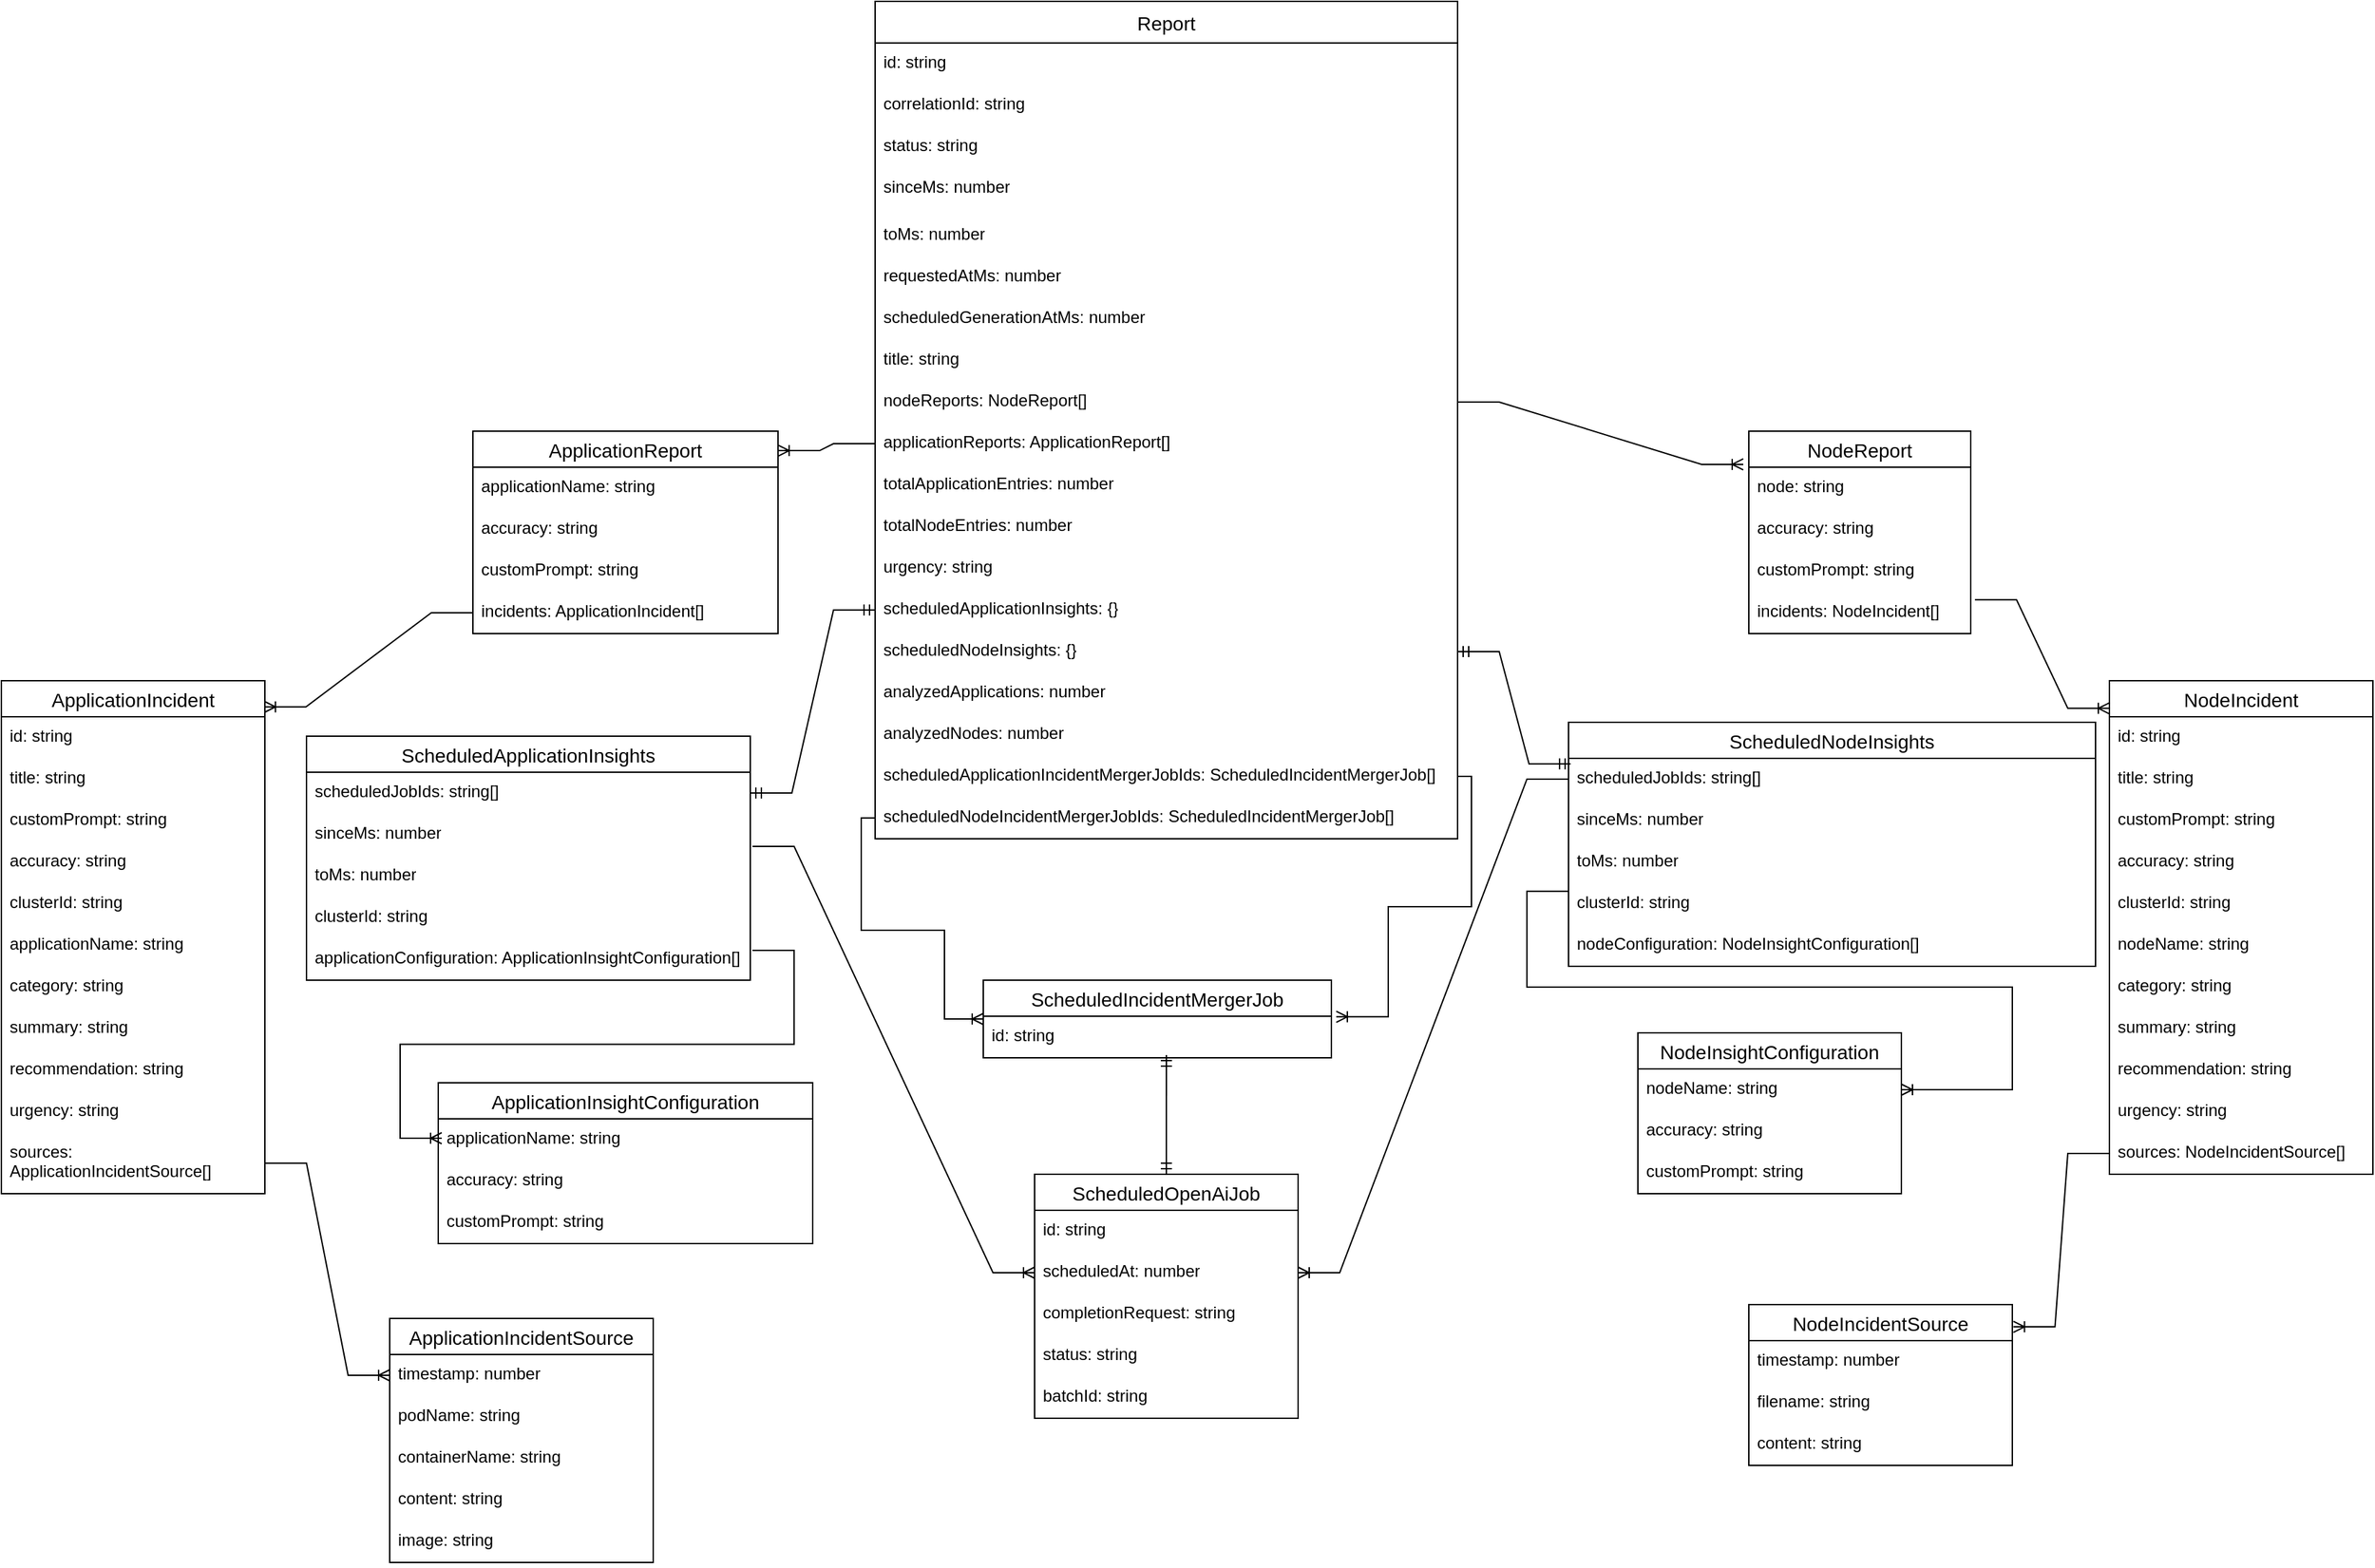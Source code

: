 <mxfile version="24.9.1">
  <diagram name="Strona-1" id="anAFnxs6NAeEIsrkDHFQ">
    <mxGraphModel dx="1490" dy="1566" grid="1" gridSize="10" guides="1" tooltips="1" connect="1" arrows="1" fold="1" page="1" pageScale="1" pageWidth="2339" pageHeight="3300" math="0" shadow="0">
      <root>
        <mxCell id="0" />
        <mxCell id="1" parent="0" />
        <mxCell id="Ig3IrDDyf_KYGwmNzcXG-1" value="Report" style="swimlane;fontStyle=0;childLayout=stackLayout;horizontal=1;startSize=30;horizontalStack=0;resizeParent=1;resizeParentMax=0;resizeLast=0;collapsible=1;marginBottom=0;align=center;fontSize=14;" vertex="1" parent="1">
          <mxGeometry x="840" y="330" width="420" height="604" as="geometry">
            <mxRectangle x="210" y="190" width="80" height="30" as="alternateBounds" />
          </mxGeometry>
        </mxCell>
        <mxCell id="Ig3IrDDyf_KYGwmNzcXG-95" value="id: string" style="text;strokeColor=none;fillColor=none;spacingLeft=4;spacingRight=4;overflow=hidden;rotatable=0;points=[[0,0.5],[1,0.5]];portConstraint=eastwest;fontSize=12;whiteSpace=wrap;html=1;" vertex="1" parent="Ig3IrDDyf_KYGwmNzcXG-1">
          <mxGeometry y="30" width="420" height="30" as="geometry" />
        </mxCell>
        <mxCell id="Ig3IrDDyf_KYGwmNzcXG-2" value="correlationId: string" style="text;strokeColor=none;fillColor=none;spacingLeft=4;spacingRight=4;overflow=hidden;rotatable=0;points=[[0,0.5],[1,0.5]];portConstraint=eastwest;fontSize=12;whiteSpace=wrap;html=1;" vertex="1" parent="Ig3IrDDyf_KYGwmNzcXG-1">
          <mxGeometry y="60" width="420" height="30" as="geometry" />
        </mxCell>
        <mxCell id="Ig3IrDDyf_KYGwmNzcXG-3" value="status: string" style="text;strokeColor=none;fillColor=none;spacingLeft=4;spacingRight=4;overflow=hidden;rotatable=0;points=[[0,0.5],[1,0.5]];portConstraint=eastwest;fontSize=12;whiteSpace=wrap;html=1;" vertex="1" parent="Ig3IrDDyf_KYGwmNzcXG-1">
          <mxGeometry y="90" width="420" height="30" as="geometry" />
        </mxCell>
        <mxCell id="Ig3IrDDyf_KYGwmNzcXG-4" value="sinceMs: number" style="text;strokeColor=none;fillColor=none;spacingLeft=4;spacingRight=4;overflow=hidden;rotatable=0;points=[[0,0.5],[1,0.5]];portConstraint=eastwest;fontSize=12;whiteSpace=wrap;html=1;" vertex="1" parent="Ig3IrDDyf_KYGwmNzcXG-1">
          <mxGeometry y="120" width="420" height="34" as="geometry" />
        </mxCell>
        <mxCell id="Ig3IrDDyf_KYGwmNzcXG-11" value="toMs: number" style="text;strokeColor=none;fillColor=none;spacingLeft=4;spacingRight=4;overflow=hidden;rotatable=0;points=[[0,0.5],[1,0.5]];portConstraint=eastwest;fontSize=12;whiteSpace=wrap;html=1;" vertex="1" parent="Ig3IrDDyf_KYGwmNzcXG-1">
          <mxGeometry y="154" width="420" height="30" as="geometry" />
        </mxCell>
        <mxCell id="Ig3IrDDyf_KYGwmNzcXG-12" value="requestedAtMs: number" style="text;strokeColor=none;fillColor=none;spacingLeft=4;spacingRight=4;overflow=hidden;rotatable=0;points=[[0,0.5],[1,0.5]];portConstraint=eastwest;fontSize=12;whiteSpace=wrap;html=1;" vertex="1" parent="Ig3IrDDyf_KYGwmNzcXG-1">
          <mxGeometry y="184" width="420" height="30" as="geometry" />
        </mxCell>
        <mxCell id="Ig3IrDDyf_KYGwmNzcXG-13" value="scheduledGenerationAtMs: number" style="text;strokeColor=none;fillColor=none;spacingLeft=4;spacingRight=4;overflow=hidden;rotatable=0;points=[[0,0.5],[1,0.5]];portConstraint=eastwest;fontSize=12;whiteSpace=wrap;html=1;" vertex="1" parent="Ig3IrDDyf_KYGwmNzcXG-1">
          <mxGeometry y="214" width="420" height="30" as="geometry" />
        </mxCell>
        <mxCell id="Ig3IrDDyf_KYGwmNzcXG-14" value="title: string" style="text;strokeColor=none;fillColor=none;spacingLeft=4;spacingRight=4;overflow=hidden;rotatable=0;points=[[0,0.5],[1,0.5]];portConstraint=eastwest;fontSize=12;whiteSpace=wrap;html=1;" vertex="1" parent="Ig3IrDDyf_KYGwmNzcXG-1">
          <mxGeometry y="244" width="420" height="30" as="geometry" />
        </mxCell>
        <mxCell id="Ig3IrDDyf_KYGwmNzcXG-15" value="nodeReports: NodeReport[]" style="text;strokeColor=none;fillColor=none;spacingLeft=4;spacingRight=4;overflow=hidden;rotatable=0;points=[[0,0.5],[1,0.5]];portConstraint=eastwest;fontSize=12;whiteSpace=wrap;html=1;" vertex="1" parent="Ig3IrDDyf_KYGwmNzcXG-1">
          <mxGeometry y="274" width="420" height="30" as="geometry" />
        </mxCell>
        <mxCell id="Ig3IrDDyf_KYGwmNzcXG-16" value="applicationReports: ApplicationReport[]" style="text;strokeColor=none;fillColor=none;spacingLeft=4;spacingRight=4;overflow=hidden;rotatable=0;points=[[0,0.5],[1,0.5]];portConstraint=eastwest;fontSize=12;whiteSpace=wrap;html=1;" vertex="1" parent="Ig3IrDDyf_KYGwmNzcXG-1">
          <mxGeometry y="304" width="420" height="30" as="geometry" />
        </mxCell>
        <mxCell id="Ig3IrDDyf_KYGwmNzcXG-17" value="totalApplicationEntries: number" style="text;strokeColor=none;fillColor=none;spacingLeft=4;spacingRight=4;overflow=hidden;rotatable=0;points=[[0,0.5],[1,0.5]];portConstraint=eastwest;fontSize=12;whiteSpace=wrap;html=1;" vertex="1" parent="Ig3IrDDyf_KYGwmNzcXG-1">
          <mxGeometry y="334" width="420" height="30" as="geometry" />
        </mxCell>
        <mxCell id="Ig3IrDDyf_KYGwmNzcXG-18" value="totalNodeEntries: number" style="text;strokeColor=none;fillColor=none;spacingLeft=4;spacingRight=4;overflow=hidden;rotatable=0;points=[[0,0.5],[1,0.5]];portConstraint=eastwest;fontSize=12;whiteSpace=wrap;html=1;" vertex="1" parent="Ig3IrDDyf_KYGwmNzcXG-1">
          <mxGeometry y="364" width="420" height="30" as="geometry" />
        </mxCell>
        <mxCell id="Ig3IrDDyf_KYGwmNzcXG-19" value="urgency: string" style="text;strokeColor=none;fillColor=none;spacingLeft=4;spacingRight=4;overflow=hidden;rotatable=0;points=[[0,0.5],[1,0.5]];portConstraint=eastwest;fontSize=12;whiteSpace=wrap;html=1;" vertex="1" parent="Ig3IrDDyf_KYGwmNzcXG-1">
          <mxGeometry y="394" width="420" height="30" as="geometry" />
        </mxCell>
        <mxCell id="Ig3IrDDyf_KYGwmNzcXG-20" value="scheduledApplicationInsights: {}" style="text;strokeColor=none;fillColor=none;spacingLeft=4;spacingRight=4;overflow=hidden;rotatable=0;points=[[0,0.5],[1,0.5]];portConstraint=eastwest;fontSize=12;whiteSpace=wrap;html=1;" vertex="1" parent="Ig3IrDDyf_KYGwmNzcXG-1">
          <mxGeometry y="424" width="420" height="30" as="geometry" />
        </mxCell>
        <mxCell id="Ig3IrDDyf_KYGwmNzcXG-21" value="scheduledNodeInsights: {}" style="text;strokeColor=none;fillColor=none;spacingLeft=4;spacingRight=4;overflow=hidden;rotatable=0;points=[[0,0.5],[1,0.5]];portConstraint=eastwest;fontSize=12;whiteSpace=wrap;html=1;" vertex="1" parent="Ig3IrDDyf_KYGwmNzcXG-1">
          <mxGeometry y="454" width="420" height="30" as="geometry" />
        </mxCell>
        <mxCell id="Ig3IrDDyf_KYGwmNzcXG-22" value="analyzedApplications: number" style="text;strokeColor=none;fillColor=none;spacingLeft=4;spacingRight=4;overflow=hidden;rotatable=0;points=[[0,0.5],[1,0.5]];portConstraint=eastwest;fontSize=12;whiteSpace=wrap;html=1;" vertex="1" parent="Ig3IrDDyf_KYGwmNzcXG-1">
          <mxGeometry y="484" width="420" height="30" as="geometry" />
        </mxCell>
        <mxCell id="Ig3IrDDyf_KYGwmNzcXG-23" value="analyzedNodes: number" style="text;strokeColor=none;fillColor=none;spacingLeft=4;spacingRight=4;overflow=hidden;rotatable=0;points=[[0,0.5],[1,0.5]];portConstraint=eastwest;fontSize=12;whiteSpace=wrap;html=1;" vertex="1" parent="Ig3IrDDyf_KYGwmNzcXG-1">
          <mxGeometry y="514" width="420" height="30" as="geometry" />
        </mxCell>
        <mxCell id="Ig3IrDDyf_KYGwmNzcXG-24" value="scheduledApplicationIncidentMergerJobIds: ScheduledIncidentMergerJob[]" style="text;strokeColor=none;fillColor=none;spacingLeft=4;spacingRight=4;overflow=hidden;rotatable=0;points=[[0,0.5],[1,0.5]];portConstraint=eastwest;fontSize=12;whiteSpace=wrap;html=1;" vertex="1" parent="Ig3IrDDyf_KYGwmNzcXG-1">
          <mxGeometry y="544" width="420" height="30" as="geometry" />
        </mxCell>
        <mxCell id="Ig3IrDDyf_KYGwmNzcXG-25" value="scheduledNodeIncidentMergerJobIds: ScheduledIncidentMergerJob[]" style="text;strokeColor=none;fillColor=none;spacingLeft=4;spacingRight=4;overflow=hidden;rotatable=0;points=[[0,0.5],[1,0.5]];portConstraint=eastwest;fontSize=12;whiteSpace=wrap;html=1;" vertex="1" parent="Ig3IrDDyf_KYGwmNzcXG-1">
          <mxGeometry y="574" width="420" height="30" as="geometry" />
        </mxCell>
        <mxCell id="Ig3IrDDyf_KYGwmNzcXG-5" value="NodeReport" style="swimlane;fontStyle=0;childLayout=stackLayout;horizontal=1;startSize=26;horizontalStack=0;resizeParent=1;resizeParentMax=0;resizeLast=0;collapsible=1;marginBottom=0;align=center;fontSize=14;" vertex="1" parent="1">
          <mxGeometry x="1470" y="640" width="160" height="146" as="geometry" />
        </mxCell>
        <mxCell id="Ig3IrDDyf_KYGwmNzcXG-6" value="node: string" style="text;strokeColor=none;fillColor=none;spacingLeft=4;spacingRight=4;overflow=hidden;rotatable=0;points=[[0,0.5],[1,0.5]];portConstraint=eastwest;fontSize=12;whiteSpace=wrap;html=1;" vertex="1" parent="Ig3IrDDyf_KYGwmNzcXG-5">
          <mxGeometry y="26" width="160" height="30" as="geometry" />
        </mxCell>
        <mxCell id="Ig3IrDDyf_KYGwmNzcXG-7" value="accuracy: string" style="text;strokeColor=none;fillColor=none;spacingLeft=4;spacingRight=4;overflow=hidden;rotatable=0;points=[[0,0.5],[1,0.5]];portConstraint=eastwest;fontSize=12;whiteSpace=wrap;html=1;" vertex="1" parent="Ig3IrDDyf_KYGwmNzcXG-5">
          <mxGeometry y="56" width="160" height="30" as="geometry" />
        </mxCell>
        <mxCell id="Ig3IrDDyf_KYGwmNzcXG-8" value="customPrompt: string" style="text;strokeColor=none;fillColor=none;spacingLeft=4;spacingRight=4;overflow=hidden;rotatable=0;points=[[0,0.5],[1,0.5]];portConstraint=eastwest;fontSize=12;whiteSpace=wrap;html=1;" vertex="1" parent="Ig3IrDDyf_KYGwmNzcXG-5">
          <mxGeometry y="86" width="160" height="30" as="geometry" />
        </mxCell>
        <mxCell id="Ig3IrDDyf_KYGwmNzcXG-30" value="incidents: NodeIncident[]" style="text;strokeColor=none;fillColor=none;spacingLeft=4;spacingRight=4;overflow=hidden;rotatable=0;points=[[0,0.5],[1,0.5]];portConstraint=eastwest;fontSize=12;whiteSpace=wrap;html=1;" vertex="1" parent="Ig3IrDDyf_KYGwmNzcXG-5">
          <mxGeometry y="116" width="160" height="30" as="geometry" />
        </mxCell>
        <mxCell id="Ig3IrDDyf_KYGwmNzcXG-31" value="ApplicationReport" style="swimlane;fontStyle=0;childLayout=stackLayout;horizontal=1;startSize=26;horizontalStack=0;resizeParent=1;resizeParentMax=0;resizeLast=0;collapsible=1;marginBottom=0;align=center;fontSize=14;" vertex="1" parent="1">
          <mxGeometry x="550" y="640" width="220" height="146" as="geometry" />
        </mxCell>
        <mxCell id="Ig3IrDDyf_KYGwmNzcXG-32" value="applicationName: string" style="text;strokeColor=none;fillColor=none;spacingLeft=4;spacingRight=4;overflow=hidden;rotatable=0;points=[[0,0.5],[1,0.5]];portConstraint=eastwest;fontSize=12;whiteSpace=wrap;html=1;" vertex="1" parent="Ig3IrDDyf_KYGwmNzcXG-31">
          <mxGeometry y="26" width="220" height="30" as="geometry" />
        </mxCell>
        <mxCell id="Ig3IrDDyf_KYGwmNzcXG-33" value="accuracy: string" style="text;strokeColor=none;fillColor=none;spacingLeft=4;spacingRight=4;overflow=hidden;rotatable=0;points=[[0,0.5],[1,0.5]];portConstraint=eastwest;fontSize=12;whiteSpace=wrap;html=1;" vertex="1" parent="Ig3IrDDyf_KYGwmNzcXG-31">
          <mxGeometry y="56" width="220" height="30" as="geometry" />
        </mxCell>
        <mxCell id="Ig3IrDDyf_KYGwmNzcXG-34" value="customPrompt: string" style="text;strokeColor=none;fillColor=none;spacingLeft=4;spacingRight=4;overflow=hidden;rotatable=0;points=[[0,0.5],[1,0.5]];portConstraint=eastwest;fontSize=12;whiteSpace=wrap;html=1;" vertex="1" parent="Ig3IrDDyf_KYGwmNzcXG-31">
          <mxGeometry y="86" width="220" height="30" as="geometry" />
        </mxCell>
        <mxCell id="Ig3IrDDyf_KYGwmNzcXG-35" value="incidents: ApplicationIncident[]" style="text;strokeColor=none;fillColor=none;spacingLeft=4;spacingRight=4;overflow=hidden;rotatable=0;points=[[0,0.5],[1,0.5]];portConstraint=eastwest;fontSize=12;whiteSpace=wrap;html=1;" vertex="1" parent="Ig3IrDDyf_KYGwmNzcXG-31">
          <mxGeometry y="116" width="220" height="30" as="geometry" />
        </mxCell>
        <mxCell id="Ig3IrDDyf_KYGwmNzcXG-36" value="NodeIncident" style="swimlane;fontStyle=0;childLayout=stackLayout;horizontal=1;startSize=26;horizontalStack=0;resizeParent=1;resizeParentMax=0;resizeLast=0;collapsible=1;marginBottom=0;align=center;fontSize=14;" vertex="1" parent="1">
          <mxGeometry x="1730" y="820" width="190" height="356" as="geometry" />
        </mxCell>
        <mxCell id="Ig3IrDDyf_KYGwmNzcXG-37" value="id: string" style="text;strokeColor=none;fillColor=none;spacingLeft=4;spacingRight=4;overflow=hidden;rotatable=0;points=[[0,0.5],[1,0.5]];portConstraint=eastwest;fontSize=12;whiteSpace=wrap;html=1;" vertex="1" parent="Ig3IrDDyf_KYGwmNzcXG-36">
          <mxGeometry y="26" width="190" height="30" as="geometry" />
        </mxCell>
        <mxCell id="Ig3IrDDyf_KYGwmNzcXG-38" value="title: string" style="text;strokeColor=none;fillColor=none;spacingLeft=4;spacingRight=4;overflow=hidden;rotatable=0;points=[[0,0.5],[1,0.5]];portConstraint=eastwest;fontSize=12;whiteSpace=wrap;html=1;" vertex="1" parent="Ig3IrDDyf_KYGwmNzcXG-36">
          <mxGeometry y="56" width="190" height="30" as="geometry" />
        </mxCell>
        <mxCell id="Ig3IrDDyf_KYGwmNzcXG-39" value="customPrompt: string" style="text;strokeColor=none;fillColor=none;spacingLeft=4;spacingRight=4;overflow=hidden;rotatable=0;points=[[0,0.5],[1,0.5]];portConstraint=eastwest;fontSize=12;whiteSpace=wrap;html=1;" vertex="1" parent="Ig3IrDDyf_KYGwmNzcXG-36">
          <mxGeometry y="86" width="190" height="30" as="geometry" />
        </mxCell>
        <mxCell id="Ig3IrDDyf_KYGwmNzcXG-40" value="accuracy: string" style="text;strokeColor=none;fillColor=none;spacingLeft=4;spacingRight=4;overflow=hidden;rotatable=0;points=[[0,0.5],[1,0.5]];portConstraint=eastwest;fontSize=12;whiteSpace=wrap;html=1;" vertex="1" parent="Ig3IrDDyf_KYGwmNzcXG-36">
          <mxGeometry y="116" width="190" height="30" as="geometry" />
        </mxCell>
        <mxCell id="Ig3IrDDyf_KYGwmNzcXG-41" value="clusterId: string" style="text;strokeColor=none;fillColor=none;spacingLeft=4;spacingRight=4;overflow=hidden;rotatable=0;points=[[0,0.5],[1,0.5]];portConstraint=eastwest;fontSize=12;whiteSpace=wrap;html=1;" vertex="1" parent="Ig3IrDDyf_KYGwmNzcXG-36">
          <mxGeometry y="146" width="190" height="30" as="geometry" />
        </mxCell>
        <mxCell id="Ig3IrDDyf_KYGwmNzcXG-42" value="nodeName: string" style="text;strokeColor=none;fillColor=none;spacingLeft=4;spacingRight=4;overflow=hidden;rotatable=0;points=[[0,0.5],[1,0.5]];portConstraint=eastwest;fontSize=12;whiteSpace=wrap;html=1;" vertex="1" parent="Ig3IrDDyf_KYGwmNzcXG-36">
          <mxGeometry y="176" width="190" height="30" as="geometry" />
        </mxCell>
        <mxCell id="Ig3IrDDyf_KYGwmNzcXG-43" value="category: string" style="text;strokeColor=none;fillColor=none;spacingLeft=4;spacingRight=4;overflow=hidden;rotatable=0;points=[[0,0.5],[1,0.5]];portConstraint=eastwest;fontSize=12;whiteSpace=wrap;html=1;" vertex="1" parent="Ig3IrDDyf_KYGwmNzcXG-36">
          <mxGeometry y="206" width="190" height="30" as="geometry" />
        </mxCell>
        <mxCell id="Ig3IrDDyf_KYGwmNzcXG-44" value="summary: string" style="text;strokeColor=none;fillColor=none;spacingLeft=4;spacingRight=4;overflow=hidden;rotatable=0;points=[[0,0.5],[1,0.5]];portConstraint=eastwest;fontSize=12;whiteSpace=wrap;html=1;" vertex="1" parent="Ig3IrDDyf_KYGwmNzcXG-36">
          <mxGeometry y="236" width="190" height="30" as="geometry" />
        </mxCell>
        <mxCell id="Ig3IrDDyf_KYGwmNzcXG-45" value="recommendation: string" style="text;strokeColor=none;fillColor=none;spacingLeft=4;spacingRight=4;overflow=hidden;rotatable=0;points=[[0,0.5],[1,0.5]];portConstraint=eastwest;fontSize=12;whiteSpace=wrap;html=1;" vertex="1" parent="Ig3IrDDyf_KYGwmNzcXG-36">
          <mxGeometry y="266" width="190" height="30" as="geometry" />
        </mxCell>
        <mxCell id="Ig3IrDDyf_KYGwmNzcXG-46" value="urgency: string" style="text;strokeColor=none;fillColor=none;spacingLeft=4;spacingRight=4;overflow=hidden;rotatable=0;points=[[0,0.5],[1,0.5]];portConstraint=eastwest;fontSize=12;whiteSpace=wrap;html=1;" vertex="1" parent="Ig3IrDDyf_KYGwmNzcXG-36">
          <mxGeometry y="296" width="190" height="30" as="geometry" />
        </mxCell>
        <mxCell id="Ig3IrDDyf_KYGwmNzcXG-47" value="sources: NodeIncidentSource[]" style="text;strokeColor=none;fillColor=none;spacingLeft=4;spacingRight=4;overflow=hidden;rotatable=0;points=[[0,0.5],[1,0.5]];portConstraint=eastwest;fontSize=12;whiteSpace=wrap;html=1;" vertex="1" parent="Ig3IrDDyf_KYGwmNzcXG-36">
          <mxGeometry y="326" width="190" height="30" as="geometry" />
        </mxCell>
        <mxCell id="Ig3IrDDyf_KYGwmNzcXG-48" value="ApplicationIncident" style="swimlane;fontStyle=0;childLayout=stackLayout;horizontal=1;startSize=26;horizontalStack=0;resizeParent=1;resizeParentMax=0;resizeLast=0;collapsible=1;marginBottom=0;align=center;fontSize=14;" vertex="1" parent="1">
          <mxGeometry x="210" y="820" width="190" height="370" as="geometry" />
        </mxCell>
        <mxCell id="Ig3IrDDyf_KYGwmNzcXG-49" value="id: string" style="text;strokeColor=none;fillColor=none;spacingLeft=4;spacingRight=4;overflow=hidden;rotatable=0;points=[[0,0.5],[1,0.5]];portConstraint=eastwest;fontSize=12;whiteSpace=wrap;html=1;" vertex="1" parent="Ig3IrDDyf_KYGwmNzcXG-48">
          <mxGeometry y="26" width="190" height="30" as="geometry" />
        </mxCell>
        <mxCell id="Ig3IrDDyf_KYGwmNzcXG-50" value="title: string" style="text;strokeColor=none;fillColor=none;spacingLeft=4;spacingRight=4;overflow=hidden;rotatable=0;points=[[0,0.5],[1,0.5]];portConstraint=eastwest;fontSize=12;whiteSpace=wrap;html=1;" vertex="1" parent="Ig3IrDDyf_KYGwmNzcXG-48">
          <mxGeometry y="56" width="190" height="30" as="geometry" />
        </mxCell>
        <mxCell id="Ig3IrDDyf_KYGwmNzcXG-51" value="customPrompt: string" style="text;strokeColor=none;fillColor=none;spacingLeft=4;spacingRight=4;overflow=hidden;rotatable=0;points=[[0,0.5],[1,0.5]];portConstraint=eastwest;fontSize=12;whiteSpace=wrap;html=1;" vertex="1" parent="Ig3IrDDyf_KYGwmNzcXG-48">
          <mxGeometry y="86" width="190" height="30" as="geometry" />
        </mxCell>
        <mxCell id="Ig3IrDDyf_KYGwmNzcXG-52" value="accuracy: string" style="text;strokeColor=none;fillColor=none;spacingLeft=4;spacingRight=4;overflow=hidden;rotatable=0;points=[[0,0.5],[1,0.5]];portConstraint=eastwest;fontSize=12;whiteSpace=wrap;html=1;" vertex="1" parent="Ig3IrDDyf_KYGwmNzcXG-48">
          <mxGeometry y="116" width="190" height="30" as="geometry" />
        </mxCell>
        <mxCell id="Ig3IrDDyf_KYGwmNzcXG-53" value="clusterId: string" style="text;strokeColor=none;fillColor=none;spacingLeft=4;spacingRight=4;overflow=hidden;rotatable=0;points=[[0,0.5],[1,0.5]];portConstraint=eastwest;fontSize=12;whiteSpace=wrap;html=1;" vertex="1" parent="Ig3IrDDyf_KYGwmNzcXG-48">
          <mxGeometry y="146" width="190" height="30" as="geometry" />
        </mxCell>
        <mxCell id="Ig3IrDDyf_KYGwmNzcXG-54" value="applicationName: string" style="text;strokeColor=none;fillColor=none;spacingLeft=4;spacingRight=4;overflow=hidden;rotatable=0;points=[[0,0.5],[1,0.5]];portConstraint=eastwest;fontSize=12;whiteSpace=wrap;html=1;" vertex="1" parent="Ig3IrDDyf_KYGwmNzcXG-48">
          <mxGeometry y="176" width="190" height="30" as="geometry" />
        </mxCell>
        <mxCell id="Ig3IrDDyf_KYGwmNzcXG-55" value="category: string" style="text;strokeColor=none;fillColor=none;spacingLeft=4;spacingRight=4;overflow=hidden;rotatable=0;points=[[0,0.5],[1,0.5]];portConstraint=eastwest;fontSize=12;whiteSpace=wrap;html=1;" vertex="1" parent="Ig3IrDDyf_KYGwmNzcXG-48">
          <mxGeometry y="206" width="190" height="30" as="geometry" />
        </mxCell>
        <mxCell id="Ig3IrDDyf_KYGwmNzcXG-56" value="summary: string" style="text;strokeColor=none;fillColor=none;spacingLeft=4;spacingRight=4;overflow=hidden;rotatable=0;points=[[0,0.5],[1,0.5]];portConstraint=eastwest;fontSize=12;whiteSpace=wrap;html=1;" vertex="1" parent="Ig3IrDDyf_KYGwmNzcXG-48">
          <mxGeometry y="236" width="190" height="30" as="geometry" />
        </mxCell>
        <mxCell id="Ig3IrDDyf_KYGwmNzcXG-57" value="recommendation: string" style="text;strokeColor=none;fillColor=none;spacingLeft=4;spacingRight=4;overflow=hidden;rotatable=0;points=[[0,0.5],[1,0.5]];portConstraint=eastwest;fontSize=12;whiteSpace=wrap;html=1;" vertex="1" parent="Ig3IrDDyf_KYGwmNzcXG-48">
          <mxGeometry y="266" width="190" height="30" as="geometry" />
        </mxCell>
        <mxCell id="Ig3IrDDyf_KYGwmNzcXG-58" value="urgency: string" style="text;strokeColor=none;fillColor=none;spacingLeft=4;spacingRight=4;overflow=hidden;rotatable=0;points=[[0,0.5],[1,0.5]];portConstraint=eastwest;fontSize=12;whiteSpace=wrap;html=1;" vertex="1" parent="Ig3IrDDyf_KYGwmNzcXG-48">
          <mxGeometry y="296" width="190" height="30" as="geometry" />
        </mxCell>
        <mxCell id="Ig3IrDDyf_KYGwmNzcXG-59" value="sources: ApplicationIncidentSource[]" style="text;strokeColor=none;fillColor=none;spacingLeft=4;spacingRight=4;overflow=hidden;rotatable=0;points=[[0,0.5],[1,0.5]];portConstraint=eastwest;fontSize=12;whiteSpace=wrap;html=1;" vertex="1" parent="Ig3IrDDyf_KYGwmNzcXG-48">
          <mxGeometry y="326" width="190" height="44" as="geometry" />
        </mxCell>
        <mxCell id="Ig3IrDDyf_KYGwmNzcXG-60" value="ApplicationIncidentSource" style="swimlane;fontStyle=0;childLayout=stackLayout;horizontal=1;startSize=26;horizontalStack=0;resizeParent=1;resizeParentMax=0;resizeLast=0;collapsible=1;marginBottom=0;align=center;fontSize=14;" vertex="1" parent="1">
          <mxGeometry x="490" y="1280" width="190" height="176" as="geometry" />
        </mxCell>
        <mxCell id="Ig3IrDDyf_KYGwmNzcXG-61" value="timestamp: number" style="text;strokeColor=none;fillColor=none;spacingLeft=4;spacingRight=4;overflow=hidden;rotatable=0;points=[[0,0.5],[1,0.5]];portConstraint=eastwest;fontSize=12;whiteSpace=wrap;html=1;" vertex="1" parent="Ig3IrDDyf_KYGwmNzcXG-60">
          <mxGeometry y="26" width="190" height="30" as="geometry" />
        </mxCell>
        <mxCell id="Ig3IrDDyf_KYGwmNzcXG-62" value="podName: string" style="text;strokeColor=none;fillColor=none;spacingLeft=4;spacingRight=4;overflow=hidden;rotatable=0;points=[[0,0.5],[1,0.5]];portConstraint=eastwest;fontSize=12;whiteSpace=wrap;html=1;" vertex="1" parent="Ig3IrDDyf_KYGwmNzcXG-60">
          <mxGeometry y="56" width="190" height="30" as="geometry" />
        </mxCell>
        <mxCell id="Ig3IrDDyf_KYGwmNzcXG-63" value="containerName: string" style="text;strokeColor=none;fillColor=none;spacingLeft=4;spacingRight=4;overflow=hidden;rotatable=0;points=[[0,0.5],[1,0.5]];portConstraint=eastwest;fontSize=12;whiteSpace=wrap;html=1;" vertex="1" parent="Ig3IrDDyf_KYGwmNzcXG-60">
          <mxGeometry y="86" width="190" height="30" as="geometry" />
        </mxCell>
        <mxCell id="Ig3IrDDyf_KYGwmNzcXG-65" value="content: string" style="text;strokeColor=none;fillColor=none;spacingLeft=4;spacingRight=4;overflow=hidden;rotatable=0;points=[[0,0.5],[1,0.5]];portConstraint=eastwest;fontSize=12;whiteSpace=wrap;html=1;" vertex="1" parent="Ig3IrDDyf_KYGwmNzcXG-60">
          <mxGeometry y="116" width="190" height="30" as="geometry" />
        </mxCell>
        <mxCell id="Ig3IrDDyf_KYGwmNzcXG-64" value="image: string" style="text;strokeColor=none;fillColor=none;spacingLeft=4;spacingRight=4;overflow=hidden;rotatable=0;points=[[0,0.5],[1,0.5]];portConstraint=eastwest;fontSize=12;whiteSpace=wrap;html=1;" vertex="1" parent="Ig3IrDDyf_KYGwmNzcXG-60">
          <mxGeometry y="146" width="190" height="30" as="geometry" />
        </mxCell>
        <mxCell id="Ig3IrDDyf_KYGwmNzcXG-66" value="NodeIncidentSource" style="swimlane;fontStyle=0;childLayout=stackLayout;horizontal=1;startSize=26;horizontalStack=0;resizeParent=1;resizeParentMax=0;resizeLast=0;collapsible=1;marginBottom=0;align=center;fontSize=14;" vertex="1" parent="1">
          <mxGeometry x="1470" y="1270" width="190" height="116" as="geometry" />
        </mxCell>
        <mxCell id="Ig3IrDDyf_KYGwmNzcXG-67" value="timestamp: number" style="text;strokeColor=none;fillColor=none;spacingLeft=4;spacingRight=4;overflow=hidden;rotatable=0;points=[[0,0.5],[1,0.5]];portConstraint=eastwest;fontSize=12;whiteSpace=wrap;html=1;" vertex="1" parent="Ig3IrDDyf_KYGwmNzcXG-66">
          <mxGeometry y="26" width="190" height="30" as="geometry" />
        </mxCell>
        <mxCell id="Ig3IrDDyf_KYGwmNzcXG-72" value="filename: string" style="text;strokeColor=none;fillColor=none;spacingLeft=4;spacingRight=4;overflow=hidden;rotatable=0;points=[[0,0.5],[1,0.5]];portConstraint=eastwest;fontSize=12;whiteSpace=wrap;html=1;" vertex="1" parent="Ig3IrDDyf_KYGwmNzcXG-66">
          <mxGeometry y="56" width="190" height="30" as="geometry" />
        </mxCell>
        <mxCell id="Ig3IrDDyf_KYGwmNzcXG-70" value="content: string" style="text;strokeColor=none;fillColor=none;spacingLeft=4;spacingRight=4;overflow=hidden;rotatable=0;points=[[0,0.5],[1,0.5]];portConstraint=eastwest;fontSize=12;whiteSpace=wrap;html=1;" vertex="1" parent="Ig3IrDDyf_KYGwmNzcXG-66">
          <mxGeometry y="86" width="190" height="30" as="geometry" />
        </mxCell>
        <mxCell id="Ig3IrDDyf_KYGwmNzcXG-73" value="ScheduledApplicationInsights" style="swimlane;fontStyle=0;childLayout=stackLayout;horizontal=1;startSize=26;horizontalStack=0;resizeParent=1;resizeParentMax=0;resizeLast=0;collapsible=1;marginBottom=0;align=center;fontSize=14;" vertex="1" parent="1">
          <mxGeometry x="430" y="860" width="320" height="176" as="geometry" />
        </mxCell>
        <mxCell id="Ig3IrDDyf_KYGwmNzcXG-74" value="scheduledJobIds: string[]" style="text;strokeColor=none;fillColor=none;spacingLeft=4;spacingRight=4;overflow=hidden;rotatable=0;points=[[0,0.5],[1,0.5]];portConstraint=eastwest;fontSize=12;whiteSpace=wrap;html=1;" vertex="1" parent="Ig3IrDDyf_KYGwmNzcXG-73">
          <mxGeometry y="26" width="320" height="30" as="geometry" />
        </mxCell>
        <mxCell id="Ig3IrDDyf_KYGwmNzcXG-75" value="sinceMs: number" style="text;strokeColor=none;fillColor=none;spacingLeft=4;spacingRight=4;overflow=hidden;rotatable=0;points=[[0,0.5],[1,0.5]];portConstraint=eastwest;fontSize=12;whiteSpace=wrap;html=1;" vertex="1" parent="Ig3IrDDyf_KYGwmNzcXG-73">
          <mxGeometry y="56" width="320" height="30" as="geometry" />
        </mxCell>
        <mxCell id="Ig3IrDDyf_KYGwmNzcXG-76" value="toMs: number" style="text;strokeColor=none;fillColor=none;spacingLeft=4;spacingRight=4;overflow=hidden;rotatable=0;points=[[0,0.5],[1,0.5]];portConstraint=eastwest;fontSize=12;whiteSpace=wrap;html=1;" vertex="1" parent="Ig3IrDDyf_KYGwmNzcXG-73">
          <mxGeometry y="86" width="320" height="30" as="geometry" />
        </mxCell>
        <mxCell id="Ig3IrDDyf_KYGwmNzcXG-77" value="clusterId: string" style="text;strokeColor=none;fillColor=none;spacingLeft=4;spacingRight=4;overflow=hidden;rotatable=0;points=[[0,0.5],[1,0.5]];portConstraint=eastwest;fontSize=12;whiteSpace=wrap;html=1;" vertex="1" parent="Ig3IrDDyf_KYGwmNzcXG-73">
          <mxGeometry y="116" width="320" height="30" as="geometry" />
        </mxCell>
        <mxCell id="Ig3IrDDyf_KYGwmNzcXG-78" value="applicationConfiguration: ApplicationInsightConfiguration[]" style="text;strokeColor=none;fillColor=none;spacingLeft=4;spacingRight=4;overflow=hidden;rotatable=0;points=[[0,0.5],[1,0.5]];portConstraint=eastwest;fontSize=12;whiteSpace=wrap;html=1;" vertex="1" parent="Ig3IrDDyf_KYGwmNzcXG-73">
          <mxGeometry y="146" width="320" height="30" as="geometry" />
        </mxCell>
        <mxCell id="Ig3IrDDyf_KYGwmNzcXG-79" value="ScheduledNodeInsights" style="swimlane;fontStyle=0;childLayout=stackLayout;horizontal=1;startSize=26;horizontalStack=0;resizeParent=1;resizeParentMax=0;resizeLast=0;collapsible=1;marginBottom=0;align=center;fontSize=14;" vertex="1" parent="1">
          <mxGeometry x="1340" y="850" width="380" height="176" as="geometry" />
        </mxCell>
        <mxCell id="Ig3IrDDyf_KYGwmNzcXG-80" value="scheduledJobIds: string[]" style="text;strokeColor=none;fillColor=none;spacingLeft=4;spacingRight=4;overflow=hidden;rotatable=0;points=[[0,0.5],[1,0.5]];portConstraint=eastwest;fontSize=12;whiteSpace=wrap;html=1;" vertex="1" parent="Ig3IrDDyf_KYGwmNzcXG-79">
          <mxGeometry y="26" width="380" height="30" as="geometry" />
        </mxCell>
        <mxCell id="Ig3IrDDyf_KYGwmNzcXG-81" value="sinceMs: number" style="text;strokeColor=none;fillColor=none;spacingLeft=4;spacingRight=4;overflow=hidden;rotatable=0;points=[[0,0.5],[1,0.5]];portConstraint=eastwest;fontSize=12;whiteSpace=wrap;html=1;" vertex="1" parent="Ig3IrDDyf_KYGwmNzcXG-79">
          <mxGeometry y="56" width="380" height="30" as="geometry" />
        </mxCell>
        <mxCell id="Ig3IrDDyf_KYGwmNzcXG-82" value="toMs: number" style="text;strokeColor=none;fillColor=none;spacingLeft=4;spacingRight=4;overflow=hidden;rotatable=0;points=[[0,0.5],[1,0.5]];portConstraint=eastwest;fontSize=12;whiteSpace=wrap;html=1;" vertex="1" parent="Ig3IrDDyf_KYGwmNzcXG-79">
          <mxGeometry y="86" width="380" height="30" as="geometry" />
        </mxCell>
        <mxCell id="Ig3IrDDyf_KYGwmNzcXG-83" value="clusterId: string" style="text;strokeColor=none;fillColor=none;spacingLeft=4;spacingRight=4;overflow=hidden;rotatable=0;points=[[0,0.5],[1,0.5]];portConstraint=eastwest;fontSize=12;whiteSpace=wrap;html=1;" vertex="1" parent="Ig3IrDDyf_KYGwmNzcXG-79">
          <mxGeometry y="116" width="380" height="30" as="geometry" />
        </mxCell>
        <mxCell id="Ig3IrDDyf_KYGwmNzcXG-84" value="nodeConfiguration: NodeInsightConfiguration[]" style="text;strokeColor=none;fillColor=none;spacingLeft=4;spacingRight=4;overflow=hidden;rotatable=0;points=[[0,0.5],[1,0.5]];portConstraint=eastwest;fontSize=12;whiteSpace=wrap;html=1;" vertex="1" parent="Ig3IrDDyf_KYGwmNzcXG-79">
          <mxGeometry y="146" width="380" height="30" as="geometry" />
        </mxCell>
        <mxCell id="Ig3IrDDyf_KYGwmNzcXG-85" value="NodeInsightConfiguration" style="swimlane;fontStyle=0;childLayout=stackLayout;horizontal=1;startSize=26;horizontalStack=0;resizeParent=1;resizeParentMax=0;resizeLast=0;collapsible=1;marginBottom=0;align=center;fontSize=14;" vertex="1" parent="1">
          <mxGeometry x="1390" y="1074" width="190" height="116" as="geometry" />
        </mxCell>
        <mxCell id="Ig3IrDDyf_KYGwmNzcXG-86" value="nodeName: string" style="text;strokeColor=none;fillColor=none;spacingLeft=4;spacingRight=4;overflow=hidden;rotatable=0;points=[[0,0.5],[1,0.5]];portConstraint=eastwest;fontSize=12;whiteSpace=wrap;html=1;" vertex="1" parent="Ig3IrDDyf_KYGwmNzcXG-85">
          <mxGeometry y="26" width="190" height="30" as="geometry" />
        </mxCell>
        <mxCell id="Ig3IrDDyf_KYGwmNzcXG-87" value="accuracy: string" style="text;strokeColor=none;fillColor=none;spacingLeft=4;spacingRight=4;overflow=hidden;rotatable=0;points=[[0,0.5],[1,0.5]];portConstraint=eastwest;fontSize=12;whiteSpace=wrap;html=1;" vertex="1" parent="Ig3IrDDyf_KYGwmNzcXG-85">
          <mxGeometry y="56" width="190" height="30" as="geometry" />
        </mxCell>
        <mxCell id="Ig3IrDDyf_KYGwmNzcXG-88" value="customPrompt: string" style="text;strokeColor=none;fillColor=none;spacingLeft=4;spacingRight=4;overflow=hidden;rotatable=0;points=[[0,0.5],[1,0.5]];portConstraint=eastwest;fontSize=12;whiteSpace=wrap;html=1;" vertex="1" parent="Ig3IrDDyf_KYGwmNzcXG-85">
          <mxGeometry y="86" width="190" height="30" as="geometry" />
        </mxCell>
        <mxCell id="Ig3IrDDyf_KYGwmNzcXG-91" value="ApplicationInsightConfiguration" style="swimlane;fontStyle=0;childLayout=stackLayout;horizontal=1;startSize=26;horizontalStack=0;resizeParent=1;resizeParentMax=0;resizeLast=0;collapsible=1;marginBottom=0;align=center;fontSize=14;" vertex="1" parent="1">
          <mxGeometry x="525" y="1110" width="270" height="116" as="geometry" />
        </mxCell>
        <mxCell id="Ig3IrDDyf_KYGwmNzcXG-92" value="applicationName: string" style="text;strokeColor=none;fillColor=none;spacingLeft=4;spacingRight=4;overflow=hidden;rotatable=0;points=[[0,0.5],[1,0.5]];portConstraint=eastwest;fontSize=12;whiteSpace=wrap;html=1;" vertex="1" parent="Ig3IrDDyf_KYGwmNzcXG-91">
          <mxGeometry y="26" width="270" height="30" as="geometry" />
        </mxCell>
        <mxCell id="Ig3IrDDyf_KYGwmNzcXG-93" value="accuracy: string" style="text;strokeColor=none;fillColor=none;spacingLeft=4;spacingRight=4;overflow=hidden;rotatable=0;points=[[0,0.5],[1,0.5]];portConstraint=eastwest;fontSize=12;whiteSpace=wrap;html=1;" vertex="1" parent="Ig3IrDDyf_KYGwmNzcXG-91">
          <mxGeometry y="56" width="270" height="30" as="geometry" />
        </mxCell>
        <mxCell id="Ig3IrDDyf_KYGwmNzcXG-94" value="customPrompt: string" style="text;strokeColor=none;fillColor=none;spacingLeft=4;spacingRight=4;overflow=hidden;rotatable=0;points=[[0,0.5],[1,0.5]];portConstraint=eastwest;fontSize=12;whiteSpace=wrap;html=1;" vertex="1" parent="Ig3IrDDyf_KYGwmNzcXG-91">
          <mxGeometry y="86" width="270" height="30" as="geometry" />
        </mxCell>
        <mxCell id="Ig3IrDDyf_KYGwmNzcXG-105" value="" style="edgeStyle=entityRelationEdgeStyle;fontSize=12;html=1;endArrow=ERoneToMany;rounded=0;exitX=1;exitY=0.5;exitDx=0;exitDy=0;entryX=-0.025;entryY=-0.067;entryDx=0;entryDy=0;entryPerimeter=0;" edge="1" parent="1" source="Ig3IrDDyf_KYGwmNzcXG-15" target="Ig3IrDDyf_KYGwmNzcXG-6">
          <mxGeometry width="100" height="100" relative="1" as="geometry">
            <mxPoint x="970" y="1020" as="sourcePoint" />
            <mxPoint x="1070" y="920" as="targetPoint" />
          </mxGeometry>
        </mxCell>
        <mxCell id="Ig3IrDDyf_KYGwmNzcXG-106" value="" style="edgeStyle=entityRelationEdgeStyle;fontSize=12;html=1;endArrow=ERoneToMany;rounded=0;exitX=0;exitY=0.5;exitDx=0;exitDy=0;entryX=1;entryY=0.096;entryDx=0;entryDy=0;entryPerimeter=0;" edge="1" parent="1" source="Ig3IrDDyf_KYGwmNzcXG-16" target="Ig3IrDDyf_KYGwmNzcXG-31">
          <mxGeometry width="100" height="100" relative="1" as="geometry">
            <mxPoint x="970" y="1020" as="sourcePoint" />
            <mxPoint x="1070" y="920" as="targetPoint" />
          </mxGeometry>
        </mxCell>
        <mxCell id="Ig3IrDDyf_KYGwmNzcXG-112" value="" style="edgeStyle=entityRelationEdgeStyle;fontSize=12;html=1;endArrow=ERoneToMany;rounded=0;exitX=0;exitY=0.5;exitDx=0;exitDy=0;entryX=0.998;entryY=0.051;entryDx=0;entryDy=0;entryPerimeter=0;" edge="1" parent="1" source="Ig3IrDDyf_KYGwmNzcXG-35" target="Ig3IrDDyf_KYGwmNzcXG-48">
          <mxGeometry width="100" height="100" relative="1" as="geometry">
            <mxPoint x="430" y="1100" as="sourcePoint" />
            <mxPoint x="530" y="1000" as="targetPoint" />
          </mxGeometry>
        </mxCell>
        <mxCell id="Ig3IrDDyf_KYGwmNzcXG-113" value="" style="edgeStyle=entityRelationEdgeStyle;fontSize=12;html=1;endArrow=ERmandOne;startArrow=ERmandOne;rounded=0;entryX=0;entryY=0.5;entryDx=0;entryDy=0;exitX=1;exitY=0.5;exitDx=0;exitDy=0;" edge="1" parent="1" source="Ig3IrDDyf_KYGwmNzcXG-74" target="Ig3IrDDyf_KYGwmNzcXG-20">
          <mxGeometry width="100" height="100" relative="1" as="geometry">
            <mxPoint x="640" y="1140" as="sourcePoint" />
            <mxPoint x="740" y="1040" as="targetPoint" />
            <Array as="points">
              <mxPoint x="790" y="1020" />
              <mxPoint x="760" y="970" />
              <mxPoint x="670" y="1010" />
            </Array>
          </mxGeometry>
        </mxCell>
        <mxCell id="Ig3IrDDyf_KYGwmNzcXG-118" value="" style="edgeStyle=entityRelationEdgeStyle;fontSize=12;html=1;endArrow=ERmandOne;startArrow=ERmandOne;rounded=0;entryX=0.004;entryY=0.133;entryDx=0;entryDy=0;entryPerimeter=0;exitX=1;exitY=0.5;exitDx=0;exitDy=0;" edge="1" parent="1" source="Ig3IrDDyf_KYGwmNzcXG-21" target="Ig3IrDDyf_KYGwmNzcXG-80">
          <mxGeometry width="100" height="100" relative="1" as="geometry">
            <mxPoint x="1170" y="1080" as="sourcePoint" />
            <mxPoint x="1270" y="980" as="targetPoint" />
          </mxGeometry>
        </mxCell>
        <mxCell id="Ig3IrDDyf_KYGwmNzcXG-119" value="" style="edgeStyle=entityRelationEdgeStyle;fontSize=12;html=1;endArrow=ERoneToMany;rounded=0;exitX=1.019;exitY=0.189;exitDx=0;exitDy=0;exitPerimeter=0;entryX=0;entryY=0.056;entryDx=0;entryDy=0;entryPerimeter=0;" edge="1" parent="1" source="Ig3IrDDyf_KYGwmNzcXG-30" target="Ig3IrDDyf_KYGwmNzcXG-36">
          <mxGeometry width="100" height="100" relative="1" as="geometry">
            <mxPoint x="1220" y="1080" as="sourcePoint" />
            <mxPoint x="1320" y="980" as="targetPoint" />
          </mxGeometry>
        </mxCell>
        <mxCell id="Ig3IrDDyf_KYGwmNzcXG-121" value="" style="edgeStyle=entityRelationEdgeStyle;fontSize=12;html=1;endArrow=ERoneToMany;rounded=0;entryX=0;entryY=0.5;entryDx=0;entryDy=0;exitX=1.005;exitY=0.283;exitDx=0;exitDy=0;exitPerimeter=0;" edge="1" parent="1" source="Ig3IrDDyf_KYGwmNzcXG-78">
          <mxGeometry width="100" height="100" relative="1" as="geometry">
            <mxPoint x="792.5" y="1020" as="sourcePoint" />
            <mxPoint x="527.5" y="1150" as="targetPoint" />
            <Array as="points">
              <mxPoint x="842.5" y="1059" />
            </Array>
          </mxGeometry>
        </mxCell>
        <mxCell id="Ig3IrDDyf_KYGwmNzcXG-123" value="" style="edgeStyle=entityRelationEdgeStyle;fontSize=12;html=1;endArrow=ERoneToMany;rounded=0;exitX=1;exitY=0.5;exitDx=0;exitDy=0;entryX=0;entryY=0.5;entryDx=0;entryDy=0;" edge="1" parent="1" source="Ig3IrDDyf_KYGwmNzcXG-59" target="Ig3IrDDyf_KYGwmNzcXG-61">
          <mxGeometry width="100" height="100" relative="1" as="geometry">
            <mxPoint x="560" y="1160" as="sourcePoint" />
            <mxPoint x="660" y="1060" as="targetPoint" />
          </mxGeometry>
        </mxCell>
        <mxCell id="Ig3IrDDyf_KYGwmNzcXG-124" value="" style="edgeStyle=entityRelationEdgeStyle;fontSize=12;html=1;endArrow=ERoneToMany;rounded=0;exitX=0;exitY=0.5;exitDx=0;exitDy=0;entryX=1.004;entryY=0.138;entryDx=0;entryDy=0;entryPerimeter=0;" edge="1" parent="1" source="Ig3IrDDyf_KYGwmNzcXG-47" target="Ig3IrDDyf_KYGwmNzcXG-66">
          <mxGeometry width="100" height="100" relative="1" as="geometry">
            <mxPoint x="1490" y="1180" as="sourcePoint" />
            <mxPoint x="1590" y="1080" as="targetPoint" />
          </mxGeometry>
        </mxCell>
        <mxCell id="Ig3IrDDyf_KYGwmNzcXG-126" value="ScheduledOpenAiJob" style="swimlane;fontStyle=0;childLayout=stackLayout;horizontal=1;startSize=26;horizontalStack=0;resizeParent=1;resizeParentMax=0;resizeLast=0;collapsible=1;marginBottom=0;align=center;fontSize=14;" vertex="1" parent="1">
          <mxGeometry x="955" y="1176" width="190" height="176" as="geometry" />
        </mxCell>
        <mxCell id="Ig3IrDDyf_KYGwmNzcXG-127" value="id: string" style="text;strokeColor=none;fillColor=none;spacingLeft=4;spacingRight=4;overflow=hidden;rotatable=0;points=[[0,0.5],[1,0.5]];portConstraint=eastwest;fontSize=12;whiteSpace=wrap;html=1;" vertex="1" parent="Ig3IrDDyf_KYGwmNzcXG-126">
          <mxGeometry y="26" width="190" height="30" as="geometry" />
        </mxCell>
        <mxCell id="Ig3IrDDyf_KYGwmNzcXG-128" value="scheduledAt: number" style="text;strokeColor=none;fillColor=none;spacingLeft=4;spacingRight=4;overflow=hidden;rotatable=0;points=[[0,0.5],[1,0.5]];portConstraint=eastwest;fontSize=12;whiteSpace=wrap;html=1;" vertex="1" parent="Ig3IrDDyf_KYGwmNzcXG-126">
          <mxGeometry y="56" width="190" height="30" as="geometry" />
        </mxCell>
        <mxCell id="Ig3IrDDyf_KYGwmNzcXG-129" value="completionRequest: string" style="text;strokeColor=none;fillColor=none;spacingLeft=4;spacingRight=4;overflow=hidden;rotatable=0;points=[[0,0.5],[1,0.5]];portConstraint=eastwest;fontSize=12;whiteSpace=wrap;html=1;" vertex="1" parent="Ig3IrDDyf_KYGwmNzcXG-126">
          <mxGeometry y="86" width="190" height="30" as="geometry" />
        </mxCell>
        <mxCell id="Ig3IrDDyf_KYGwmNzcXG-130" value="status: string" style="text;strokeColor=none;fillColor=none;spacingLeft=4;spacingRight=4;overflow=hidden;rotatable=0;points=[[0,0.5],[1,0.5]];portConstraint=eastwest;fontSize=12;whiteSpace=wrap;html=1;" vertex="1" parent="Ig3IrDDyf_KYGwmNzcXG-126">
          <mxGeometry y="116" width="190" height="30" as="geometry" />
        </mxCell>
        <mxCell id="Ig3IrDDyf_KYGwmNzcXG-131" value="batchId: string" style="text;strokeColor=none;fillColor=none;spacingLeft=4;spacingRight=4;overflow=hidden;rotatable=0;points=[[0,0.5],[1,0.5]];portConstraint=eastwest;fontSize=12;whiteSpace=wrap;html=1;" vertex="1" parent="Ig3IrDDyf_KYGwmNzcXG-126">
          <mxGeometry y="146" width="190" height="30" as="geometry" />
        </mxCell>
        <mxCell id="Ig3IrDDyf_KYGwmNzcXG-135" value="" style="edgeStyle=orthogonalEdgeStyle;fontSize=12;html=1;endArrow=ERoneToMany;rounded=0;entryX=1;entryY=0.5;entryDx=0;entryDy=0;exitX=0;exitY=0.197;exitDx=0;exitDy=0;exitPerimeter=0;" edge="1" parent="1" source="Ig3IrDDyf_KYGwmNzcXG-83" target="Ig3IrDDyf_KYGwmNzcXG-86">
          <mxGeometry width="100" height="100" relative="1" as="geometry">
            <mxPoint x="1130" y="1190" as="sourcePoint" />
            <mxPoint x="1230" y="1090" as="targetPoint" />
            <Array as="points">
              <mxPoint x="1310" y="972" />
              <mxPoint x="1310" y="1041" />
              <mxPoint x="1660" y="1041" />
              <mxPoint x="1660" y="1115" />
            </Array>
          </mxGeometry>
        </mxCell>
        <mxCell id="Ig3IrDDyf_KYGwmNzcXG-137" value="" style="edgeStyle=entityRelationEdgeStyle;fontSize=12;html=1;endArrow=ERoneToMany;rounded=0;exitX=1.005;exitY=0.783;exitDx=0;exitDy=0;exitPerimeter=0;entryX=0;entryY=0.5;entryDx=0;entryDy=0;" edge="1" parent="1" source="Ig3IrDDyf_KYGwmNzcXG-75" target="Ig3IrDDyf_KYGwmNzcXG-128">
          <mxGeometry width="100" height="100" relative="1" as="geometry">
            <mxPoint x="790" y="934" as="sourcePoint" />
            <mxPoint x="950" y="1251" as="targetPoint" />
          </mxGeometry>
        </mxCell>
        <mxCell id="Ig3IrDDyf_KYGwmNzcXG-138" value="" style="edgeStyle=entityRelationEdgeStyle;fontSize=12;html=1;endArrow=ERoneToMany;rounded=0;exitX=0;exitY=0.5;exitDx=0;exitDy=0;entryX=1;entryY=0.5;entryDx=0;entryDy=0;" edge="1" parent="1" source="Ig3IrDDyf_KYGwmNzcXG-80" target="Ig3IrDDyf_KYGwmNzcXG-128">
          <mxGeometry width="100" height="100" relative="1" as="geometry">
            <mxPoint x="950" y="1070" as="sourcePoint" />
            <mxPoint x="1050" y="970" as="targetPoint" />
          </mxGeometry>
        </mxCell>
        <mxCell id="Ig3IrDDyf_KYGwmNzcXG-139" value="ScheduledIncidentMergerJob" style="swimlane;fontStyle=0;childLayout=stackLayout;horizontal=1;startSize=26;horizontalStack=0;resizeParent=1;resizeParentMax=0;resizeLast=0;collapsible=1;marginBottom=0;align=center;fontSize=14;" vertex="1" parent="1">
          <mxGeometry x="918" y="1036" width="251" height="56" as="geometry" />
        </mxCell>
        <mxCell id="Ig3IrDDyf_KYGwmNzcXG-140" value="id: string" style="text;strokeColor=none;fillColor=none;spacingLeft=4;spacingRight=4;overflow=hidden;rotatable=0;points=[[0,0.5],[1,0.5]];portConstraint=eastwest;fontSize=12;whiteSpace=wrap;html=1;" vertex="1" parent="Ig3IrDDyf_KYGwmNzcXG-139">
          <mxGeometry y="26" width="251" height="30" as="geometry" />
        </mxCell>
        <mxCell id="Ig3IrDDyf_KYGwmNzcXG-145" value="" style="edgeStyle=orthogonalEdgeStyle;fontSize=12;html=1;endArrow=ERoneToMany;rounded=0;exitX=0;exitY=0.5;exitDx=0;exitDy=0;entryX=0;entryY=0.5;entryDx=0;entryDy=0;" edge="1" parent="1" source="Ig3IrDDyf_KYGwmNzcXG-25" target="Ig3IrDDyf_KYGwmNzcXG-139">
          <mxGeometry width="100" height="100" relative="1" as="geometry">
            <mxPoint x="970" y="1010" as="sourcePoint" />
            <mxPoint x="1070" y="910" as="targetPoint" />
            <Array as="points">
              <mxPoint x="830" y="919" />
              <mxPoint x="830" y="1000" />
              <mxPoint x="890" y="1000" />
              <mxPoint x="890" y="1064" />
            </Array>
          </mxGeometry>
        </mxCell>
        <mxCell id="Ig3IrDDyf_KYGwmNzcXG-147" value="" style="edgeStyle=orthogonalEdgeStyle;fontSize=12;html=1;endArrow=ERoneToMany;rounded=0;exitX=1;exitY=0.5;exitDx=0;exitDy=0;entryX=1.014;entryY=0.014;entryDx=0;entryDy=0;entryPerimeter=0;" edge="1" parent="1" source="Ig3IrDDyf_KYGwmNzcXG-24" target="Ig3IrDDyf_KYGwmNzcXG-140">
          <mxGeometry width="100" height="100" relative="1" as="geometry">
            <mxPoint x="950" y="1000" as="sourcePoint" />
            <mxPoint x="1050" y="900" as="targetPoint" />
            <Array as="points">
              <mxPoint x="1270" y="889" />
              <mxPoint x="1270" y="983" />
              <mxPoint x="1210" y="983" />
              <mxPoint x="1210" y="1062" />
            </Array>
          </mxGeometry>
        </mxCell>
        <mxCell id="Ig3IrDDyf_KYGwmNzcXG-151" value="" style="fontSize=12;html=1;endArrow=ERmandOne;startArrow=ERmandOne;rounded=0;entryX=0.5;entryY=0;entryDx=0;entryDy=0;exitX=0.526;exitY=0.933;exitDx=0;exitDy=0;exitPerimeter=0;" edge="1" parent="1" source="Ig3IrDDyf_KYGwmNzcXG-140" target="Ig3IrDDyf_KYGwmNzcXG-126">
          <mxGeometry width="100" height="100" relative="1" as="geometry">
            <mxPoint x="1030" y="1092" as="sourcePoint" />
            <mxPoint x="1112" y="1173" as="targetPoint" />
          </mxGeometry>
        </mxCell>
      </root>
    </mxGraphModel>
  </diagram>
</mxfile>
